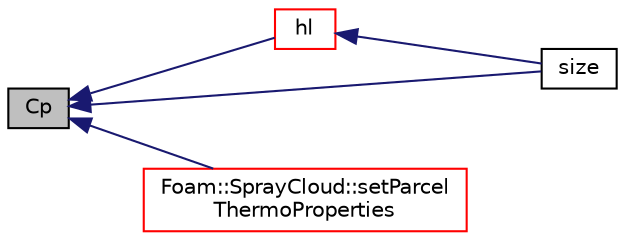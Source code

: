 digraph "Cp"
{
  bgcolor="transparent";
  edge [fontname="Helvetica",fontsize="10",labelfontname="Helvetica",labelfontsize="10"];
  node [fontname="Helvetica",fontsize="10",shape=record];
  rankdir="LR";
  Node1 [label="Cp",height=0.2,width=0.4,color="black", fillcolor="grey75", style="filled", fontcolor="black"];
  Node1 -> Node2 [dir="back",color="midnightblue",fontsize="10",style="solid",fontname="Helvetica"];
  Node2 [label="hl",height=0.2,width=0.4,color="red",URL="$a01359.html#a1dcc74c79472d08cb7a500bcfe4c3890",tooltip="Calculate the mixture latent heat [J/kg]. "];
  Node2 -> Node3 [dir="back",color="midnightblue",fontsize="10",style="solid",fontname="Helvetica"];
  Node3 [label="size",height=0.2,width=0.4,color="black",URL="$a01359.html#a65cea301e2d6033c43932d12d91c792f",tooltip="Return the number of liquids in the mixture. "];
  Node1 -> Node4 [dir="back",color="midnightblue",fontsize="10",style="solid",fontname="Helvetica"];
  Node4 [label="Foam::SprayCloud::setParcel\lThermoProperties",height=0.2,width=0.4,color="red",URL="$a02409.html#a3b7f36d51838109c584a2ae57c525d57",tooltip="Set parcel thermo properties. "];
  Node1 -> Node3 [dir="back",color="midnightblue",fontsize="10",style="solid",fontname="Helvetica"];
}
